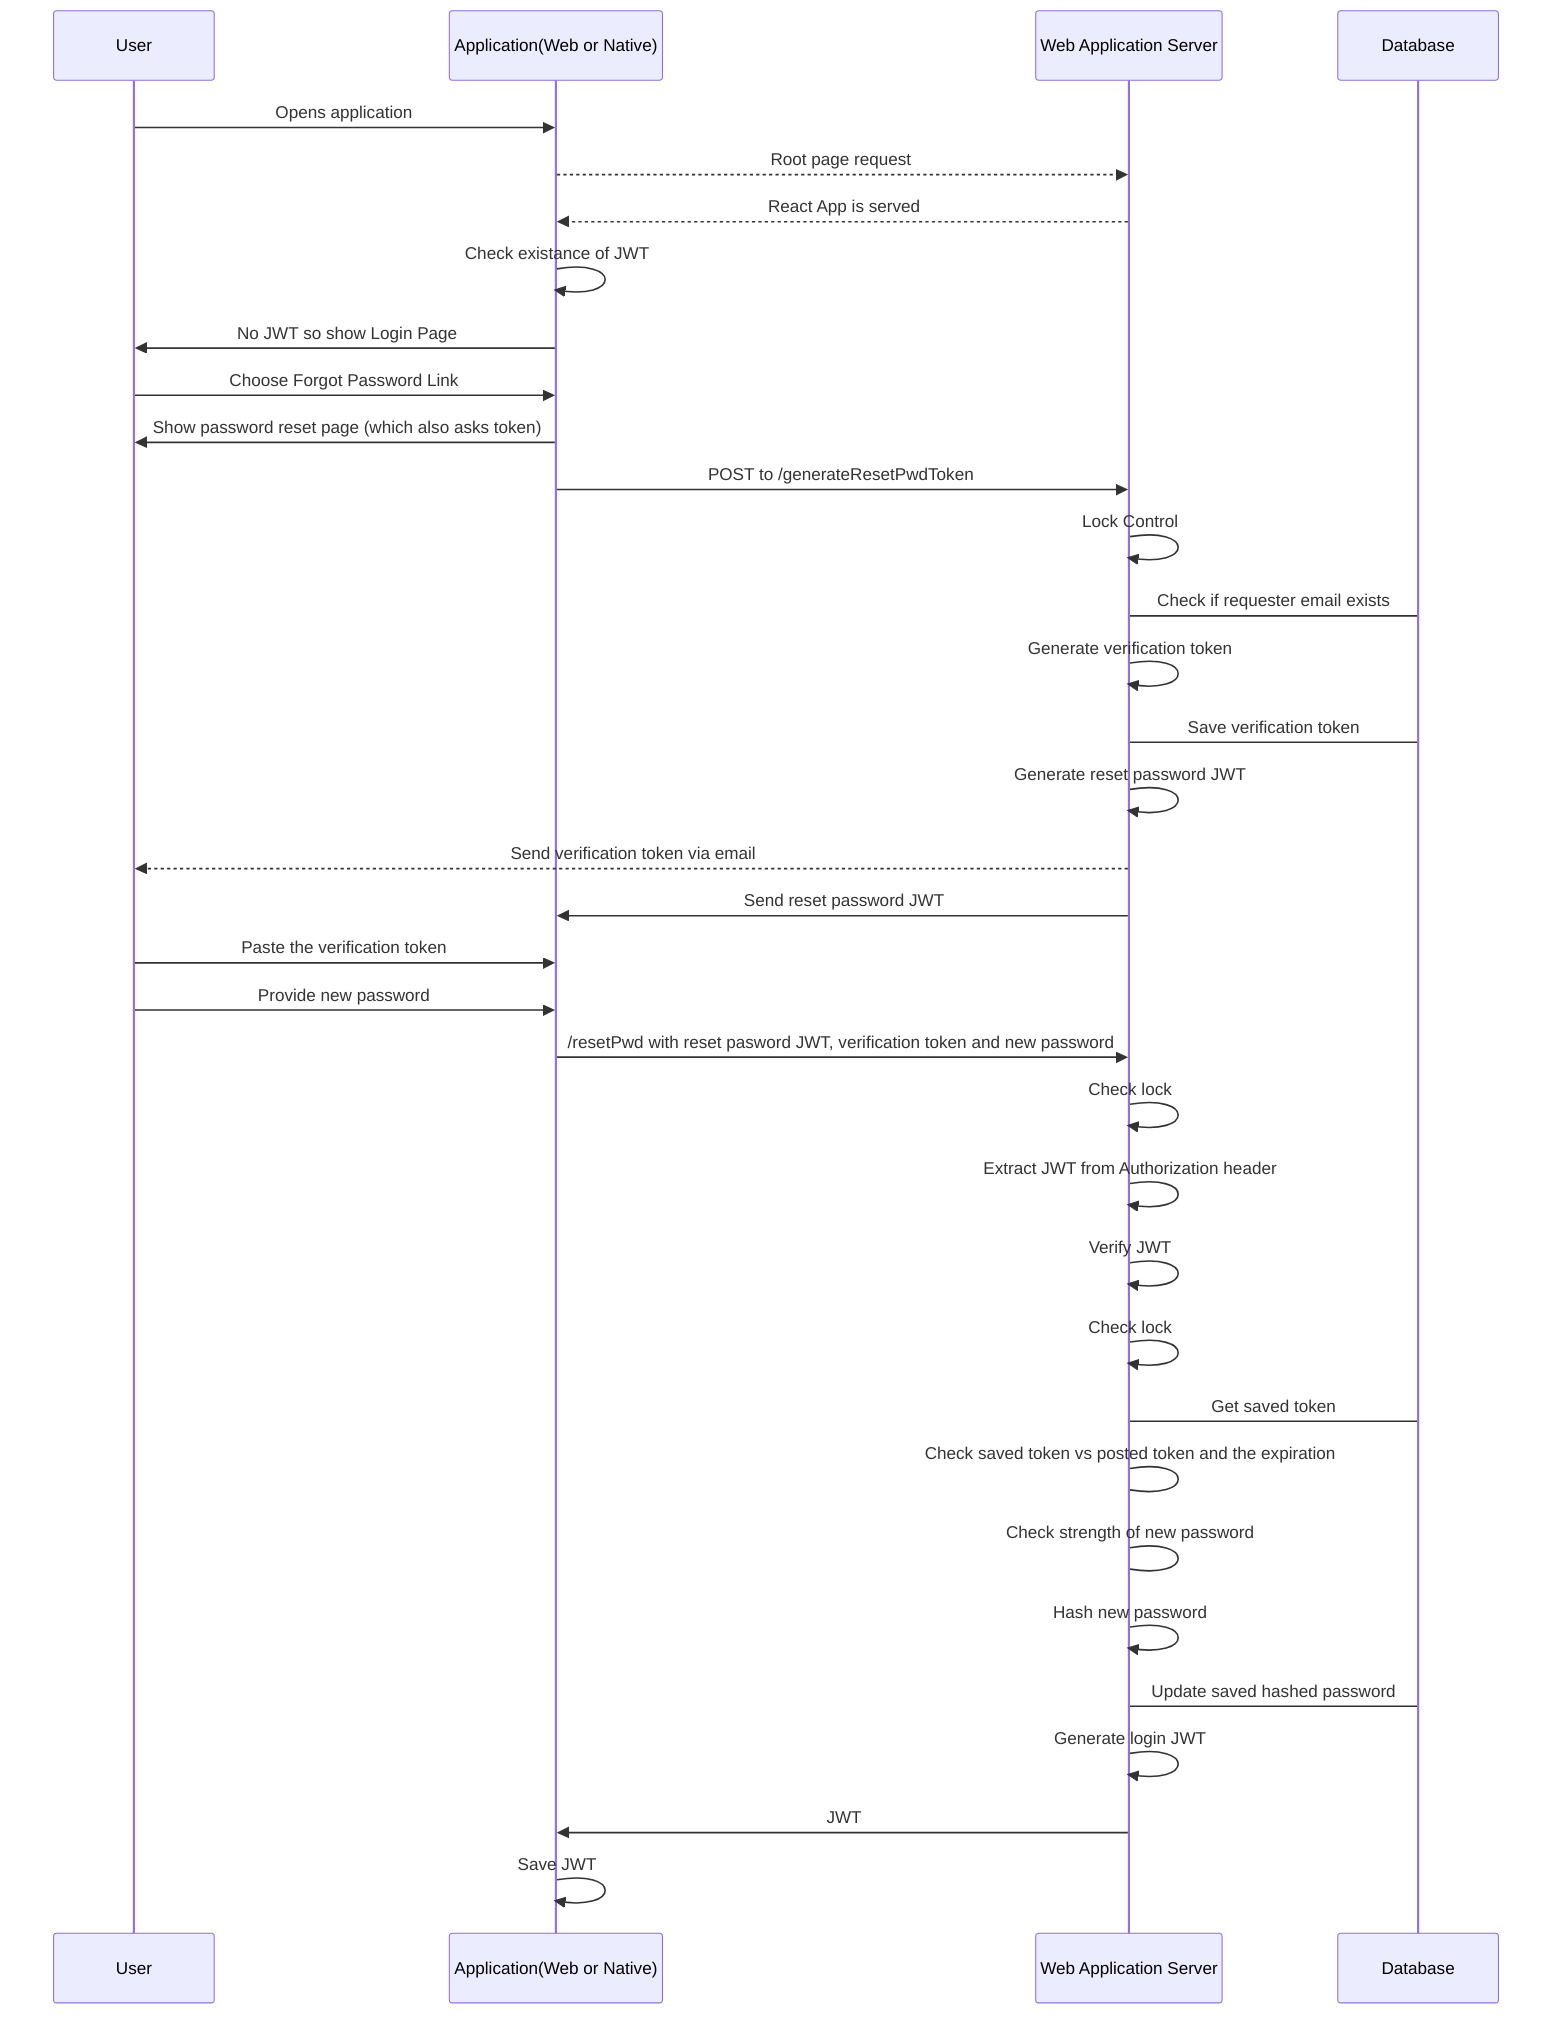sequenceDiagram
	Participant User
	Participant Application(Web or Native)
	Participant Web Application Server
	Participant Database
	User ->> Application(Web or Native): Opens application
	Application(Web or Native) -->> Web Application Server: Root page request
	Web Application Server  -->> Application(Web or Native): React App is served
	Application(Web or Native) ->> Application(Web or Native): Check existance of JWT
	Application(Web or Native) ->> User: No JWT so show Login Page
	User ->> Application(Web or Native): Choose Forgot Password Link
	Application(Web or Native) ->> User: Show password reset page (which also asks token)
	Application(Web or Native) ->> Web Application Server: POST to /generateResetPwdToken
	Web Application Server ->> Web Application Server: Lock Control
	Web Application Server -> Database: Check if requester email exists
	Web Application Server ->> Web Application Server: Generate verification token
	Web Application Server -> Database: Save verification token
	Web Application Server ->> Web Application Server: Generate reset password JWT
	Web Application Server -->> User: Send verification token via email
	Web Application Server ->> Application(Web or Native): Send reset password JWT
	User ->> Application(Web or Native): Paste the verification token
	User ->> Application(Web or Native): Provide new password
	Application(Web or Native) ->> Web Application Server: /resetPwd with reset pasword JWT, verification token and new password
	Web Application Server ->> Web Application Server: Check lock
	Web Application Server ->> Web Application Server: Extract JWT from Authorization header
	Web Application Server ->> Web Application Server: Verify JWT
	Web Application Server ->> Web Application Server: Check lock
	Web Application Server -> Database: Get saved token
	Web Application Server -> Web Application Server: Check saved token vs posted token and the expiration
	Web Application Server -> Web Application Server: Check strength of new password
	Web Application Server ->> Web Application Server: Hash new password
	Web Application Server -> Database: Update saved hashed password
	Web Application Server ->> Web Application Server: Generate login JWT
	Web Application Server ->> Application(Web or Native): JWT
	Application(Web or Native) ->> Application(Web or Native): Save JWT